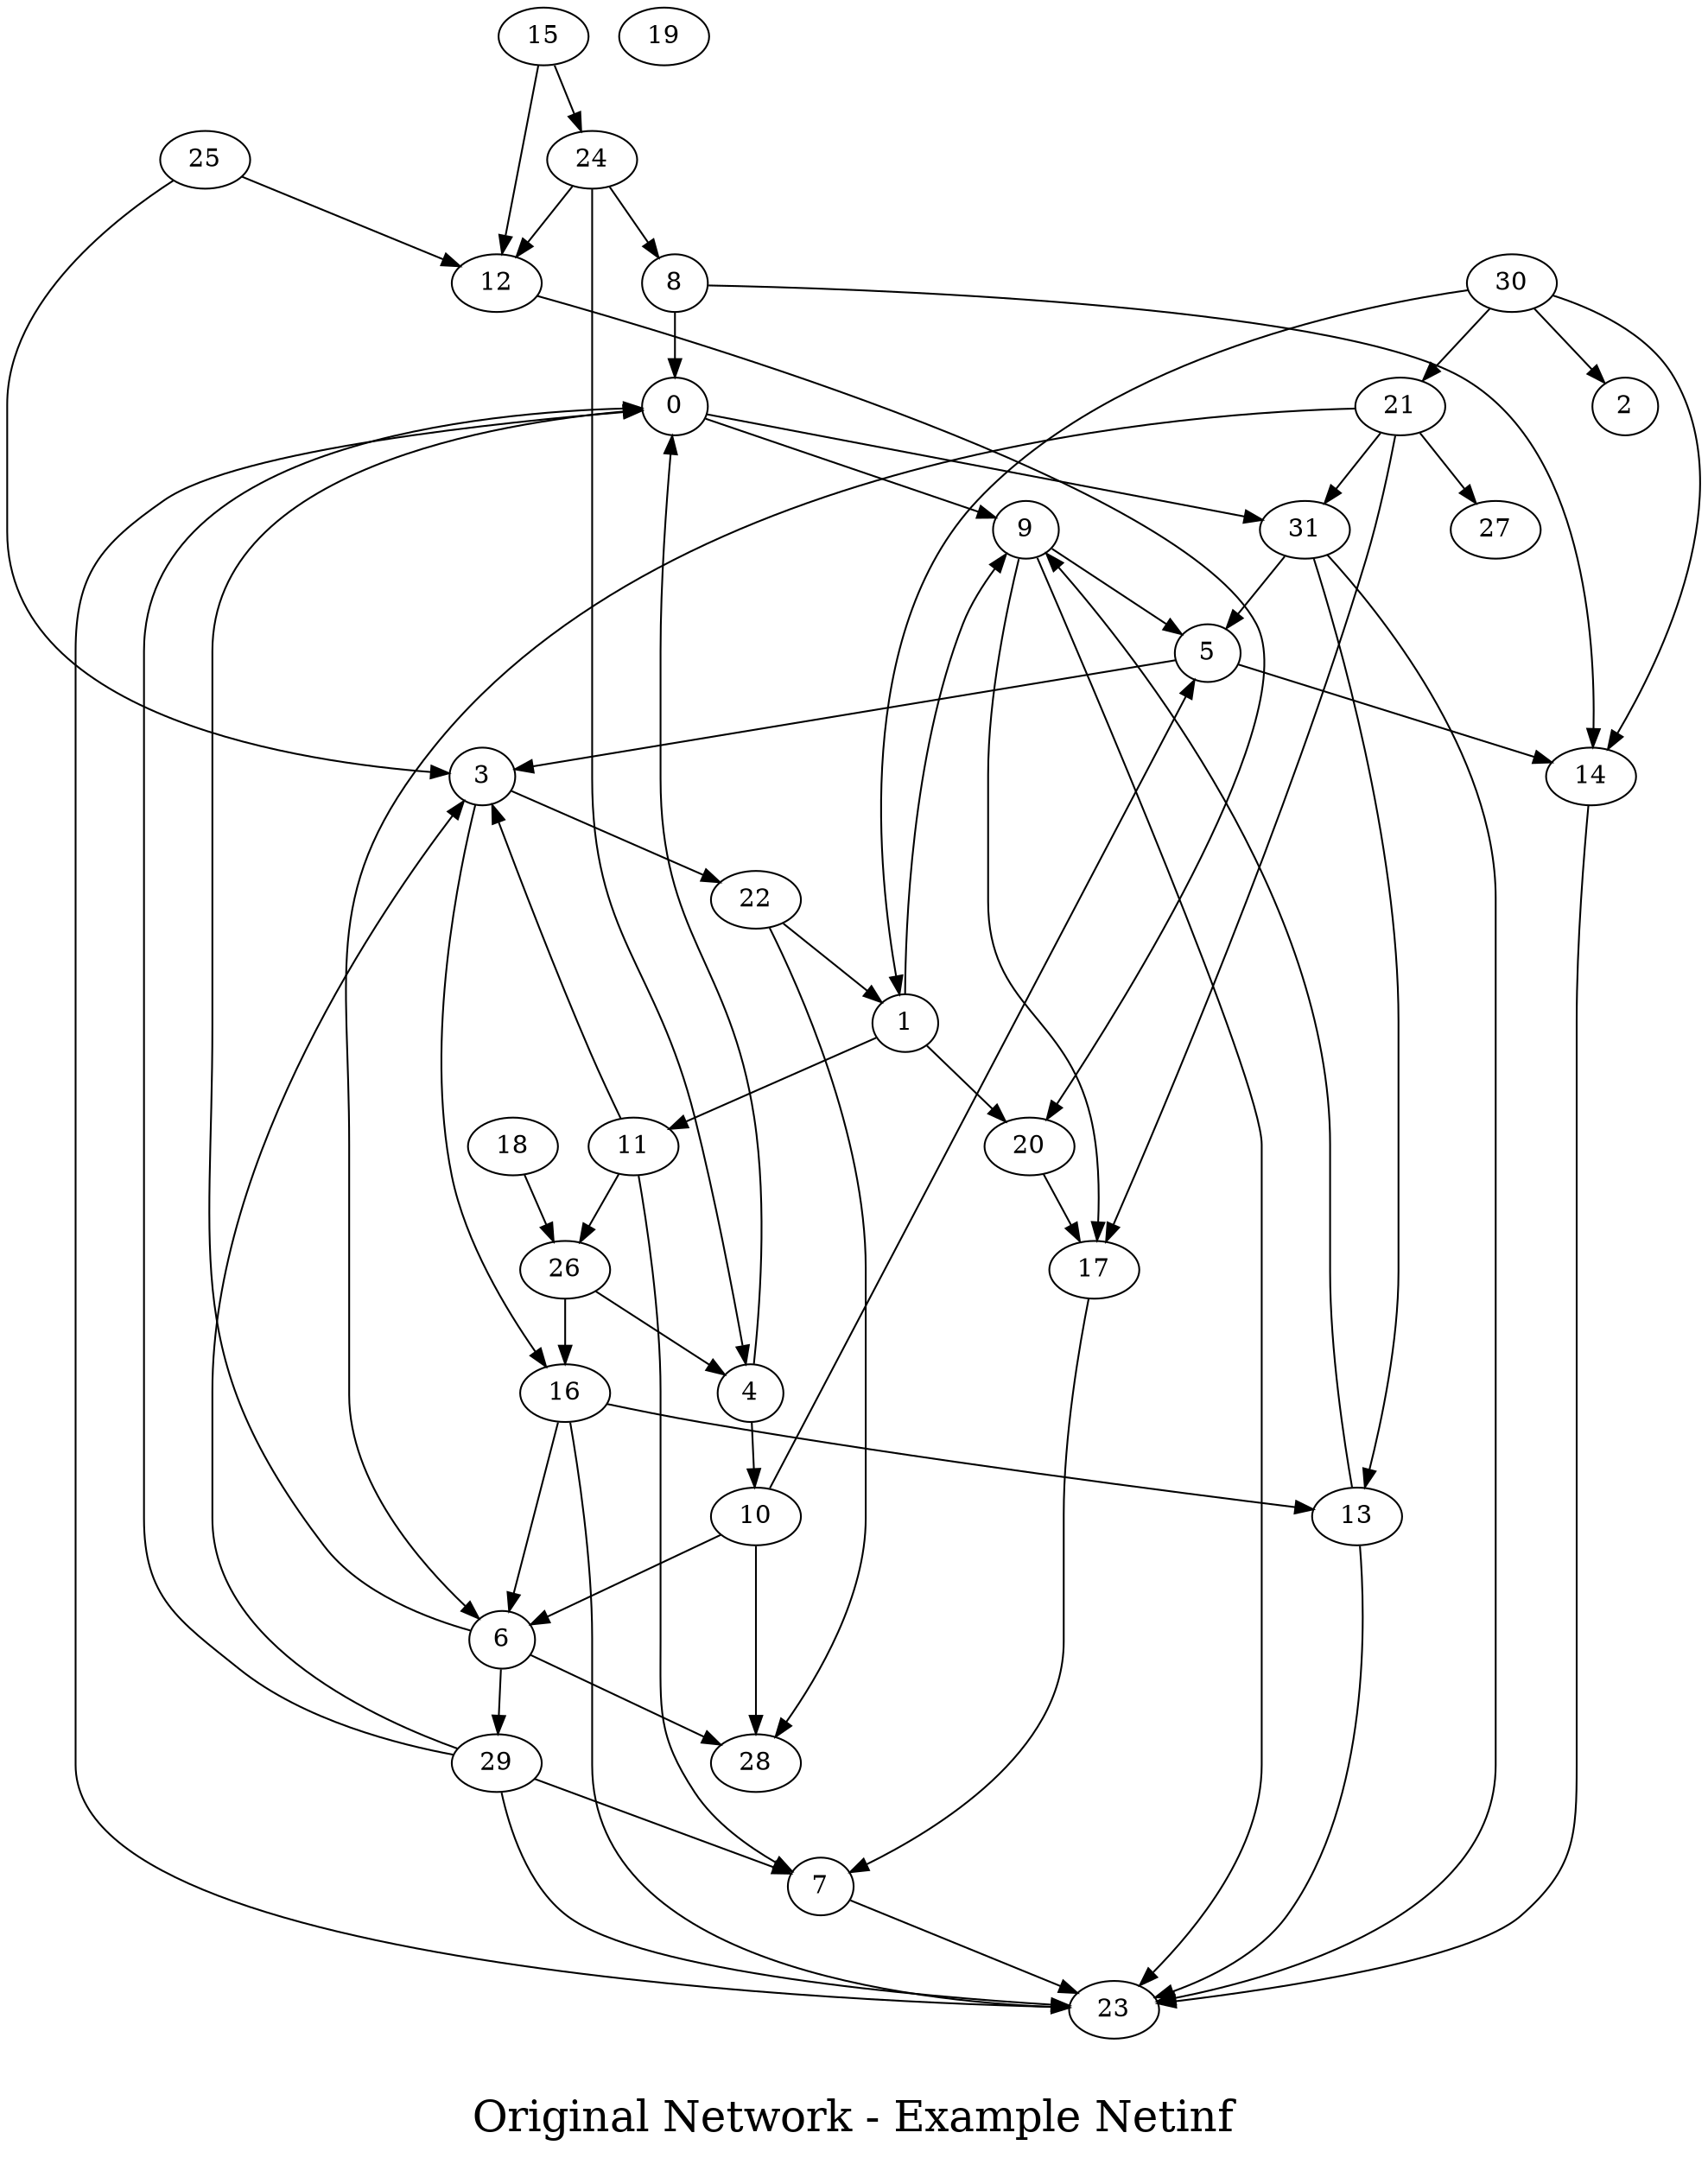 /*****
Original Network - Example Netinf
*****/

digraph G {
  graph [splines=true overlap=false]
  node  [shape=ellipse, width=0.3, height=0.3]
  0 [label="0"];
  1 [label="1"];
  2 [label="2"];
  3 [label="3"];
  4 [label="4"];
  5 [label="5"];
  6 [label="6"];
  7 [label="7"];
  8 [label="8"];
  9 [label="9"];
  10 [label="10"];
  11 [label="11"];
  12 [label="12"];
  13 [label="13"];
  14 [label="14"];
  15 [label="15"];
  16 [label="16"];
  17 [label="17"];
  18 [label="18"];
  19 [label="19"];
  20 [label="20"];
  21 [label="21"];
  22 [label="22"];
  23 [label="23"];
  24 [label="24"];
  25 [label="25"];
  26 [label="26"];
  27 [label="27"];
  28 [label="28"];
  29 [label="29"];
  30 [label="30"];
  31 [label="31"];
  0 -> 9;
  0 -> 31;
  1 -> 9;
  1 -> 11;
  1 -> 20;
  3 -> 16;
  3 -> 22;
  4 -> 0;
  4 -> 10;
  5 -> 3;
  5 -> 14;
  6 -> 0;
  6 -> 28;
  6 -> 29;
  7 -> 23;
  8 -> 0;
  8 -> 14;
  9 -> 5;
  9 -> 17;
  9 -> 23;
  10 -> 5;
  10 -> 6;
  10 -> 28;
  11 -> 3;
  11 -> 7;
  11 -> 26;
  12 -> 20;
  13 -> 9;
  13 -> 23;
  14 -> 23;
  15 -> 12;
  15 -> 24;
  16 -> 6;
  16 -> 13;
  16 -> 23;
  17 -> 7;
  18 -> 26;
  20 -> 17;
  21 -> 6;
  21 -> 17;
  21 -> 27;
  21 -> 31;
  22 -> 1;
  22 -> 28;
  23 -> 0;
  24 -> 4;
  24 -> 8;
  24 -> 12;
  25 -> 3;
  25 -> 12;
  26 -> 4;
  26 -> 16;
  29 -> 0;
  29 -> 3;
  29 -> 7;
  29 -> 23;
  30 -> 1;
  30 -> 2;
  30 -> 14;
  30 -> 21;
  31 -> 5;
  31 -> 13;
  31 -> 23;
  label = "\nOriginal Network - Example Netinf\n";  fontsize=24;
}
